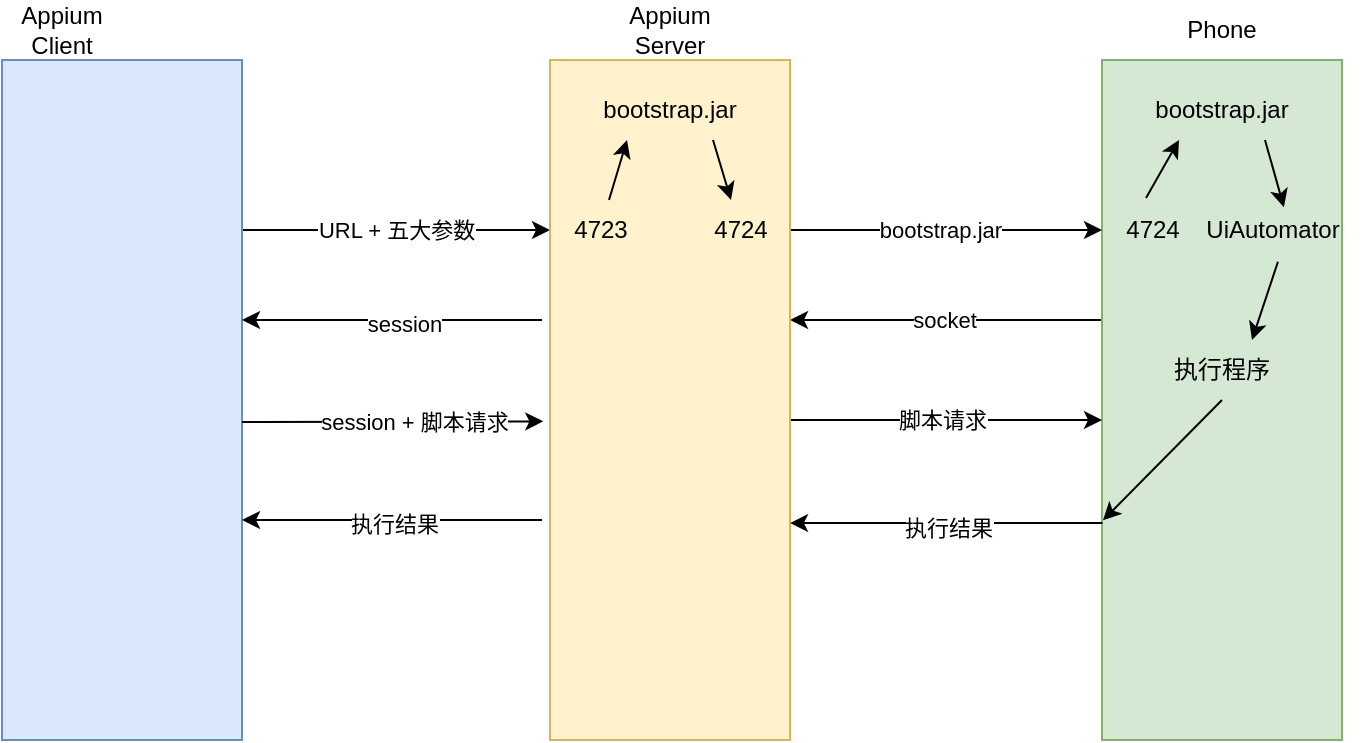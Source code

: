 <mxfile version="25.0.3">
  <diagram name="第 1 页" id="-5cDCsojSUc6UKDud2lw">
    <mxGraphModel dx="755" dy="473" grid="1" gridSize="10" guides="1" tooltips="1" connect="1" arrows="1" fold="1" page="1" pageScale="1" pageWidth="827" pageHeight="1169" math="0" shadow="0">
      <root>
        <mxCell id="0" />
        <mxCell id="1" parent="0" />
        <mxCell id="wuYGqIeWk1RfvWFv6Wjr-8" style="edgeStyle=orthogonalEdgeStyle;rounded=0;orthogonalLoop=1;jettySize=auto;html=1;exitX=1;exitY=0.25;exitDx=0;exitDy=0;entryX=0;entryY=0.25;entryDx=0;entryDy=0;" edge="1" parent="1" source="wuYGqIeWk1RfvWFv6Wjr-1" target="wuYGqIeWk1RfvWFv6Wjr-3">
          <mxGeometry relative="1" as="geometry" />
        </mxCell>
        <mxCell id="wuYGqIeWk1RfvWFv6Wjr-9" value="URL + 五大参数" style="edgeLabel;html=1;align=center;verticalAlign=middle;resizable=0;points=[];" vertex="1" connectable="0" parent="wuYGqIeWk1RfvWFv6Wjr-8">
          <mxGeometry x="-0.109" y="1" relative="1" as="geometry">
            <mxPoint x="8" y="1" as="offset" />
          </mxGeometry>
        </mxCell>
        <mxCell id="wuYGqIeWk1RfvWFv6Wjr-1" value="" style="rounded=0;whiteSpace=wrap;html=1;fillColor=#dae8fc;strokeColor=#6c8ebf;" vertex="1" parent="1">
          <mxGeometry x="80" y="200" width="120" height="340" as="geometry" />
        </mxCell>
        <mxCell id="wuYGqIeWk1RfvWFv6Wjr-39" style="edgeStyle=orthogonalEdgeStyle;rounded=0;orthogonalLoop=1;jettySize=auto;html=1;exitX=0;exitY=0.5;exitDx=0;exitDy=0;" edge="1" parent="1" source="wuYGqIeWk1RfvWFv6Wjr-2" target="wuYGqIeWk1RfvWFv6Wjr-3">
          <mxGeometry relative="1" as="geometry">
            <Array as="points">
              <mxPoint x="630" y="330" />
            </Array>
          </mxGeometry>
        </mxCell>
        <mxCell id="wuYGqIeWk1RfvWFv6Wjr-41" value="socket" style="edgeLabel;html=1;align=center;verticalAlign=middle;resizable=0;points=[];" vertex="1" connectable="0" parent="wuYGqIeWk1RfvWFv6Wjr-39">
          <mxGeometry x="0.028" relative="1" as="geometry">
            <mxPoint x="-19" as="offset" />
          </mxGeometry>
        </mxCell>
        <mxCell id="wuYGqIeWk1RfvWFv6Wjr-2" value="" style="rounded=0;whiteSpace=wrap;html=1;fillColor=#d5e8d4;strokeColor=#82b366;" vertex="1" parent="1">
          <mxGeometry x="630" y="200" width="120" height="340" as="geometry" />
        </mxCell>
        <mxCell id="wuYGqIeWk1RfvWFv6Wjr-11" style="edgeStyle=orthogonalEdgeStyle;rounded=0;orthogonalLoop=1;jettySize=auto;html=1;exitX=1;exitY=0.25;exitDx=0;exitDy=0;entryX=0;entryY=0.25;entryDx=0;entryDy=0;" edge="1" parent="1" source="wuYGqIeWk1RfvWFv6Wjr-3" target="wuYGqIeWk1RfvWFv6Wjr-2">
          <mxGeometry relative="1" as="geometry" />
        </mxCell>
        <mxCell id="wuYGqIeWk1RfvWFv6Wjr-19" value="bootstrap.jar" style="edgeLabel;html=1;align=center;verticalAlign=middle;resizable=0;points=[];" vertex="1" connectable="0" parent="wuYGqIeWk1RfvWFv6Wjr-11">
          <mxGeometry x="-0.038" y="-1" relative="1" as="geometry">
            <mxPoint y="-1" as="offset" />
          </mxGeometry>
        </mxCell>
        <mxCell id="wuYGqIeWk1RfvWFv6Wjr-38" style="edgeStyle=orthogonalEdgeStyle;rounded=0;orthogonalLoop=1;jettySize=auto;html=1;exitX=1;exitY=0.75;exitDx=0;exitDy=0;" edge="1" parent="1" source="wuYGqIeWk1RfvWFv6Wjr-3">
          <mxGeometry relative="1" as="geometry">
            <mxPoint x="630" y="380" as="targetPoint" />
            <Array as="points">
              <mxPoint x="474" y="380" />
              <mxPoint x="630" y="380" />
            </Array>
          </mxGeometry>
        </mxCell>
        <mxCell id="wuYGqIeWk1RfvWFv6Wjr-43" value="脚本请求" style="edgeLabel;html=1;align=center;verticalAlign=middle;resizable=0;points=[];" vertex="1" connectable="0" parent="wuYGqIeWk1RfvWFv6Wjr-38">
          <mxGeometry x="-0.037" relative="1" as="geometry">
            <mxPoint x="40" as="offset" />
          </mxGeometry>
        </mxCell>
        <mxCell id="wuYGqIeWk1RfvWFv6Wjr-3" value="" style="rounded=0;whiteSpace=wrap;html=1;fillColor=#fff2cc;strokeColor=#d6b656;" vertex="1" parent="1">
          <mxGeometry x="354" y="200" width="120" height="340" as="geometry" />
        </mxCell>
        <mxCell id="wuYGqIeWk1RfvWFv6Wjr-4" value="Appium Server" style="text;html=1;align=center;verticalAlign=middle;whiteSpace=wrap;rounded=0;" vertex="1" parent="1">
          <mxGeometry x="384" y="170" width="60" height="30" as="geometry" />
        </mxCell>
        <mxCell id="wuYGqIeWk1RfvWFv6Wjr-5" value="Appium Client" style="text;html=1;align=center;verticalAlign=middle;whiteSpace=wrap;rounded=0;" vertex="1" parent="1">
          <mxGeometry x="80" y="170" width="60" height="30" as="geometry" />
        </mxCell>
        <mxCell id="wuYGqIeWk1RfvWFv6Wjr-6" value="Phone" style="text;html=1;align=center;verticalAlign=middle;whiteSpace=wrap;rounded=0;" vertex="1" parent="1">
          <mxGeometry x="660" y="170" width="60" height="30" as="geometry" />
        </mxCell>
        <mxCell id="wuYGqIeWk1RfvWFv6Wjr-14" value="4723" style="text;html=1;align=center;verticalAlign=middle;resizable=0;points=[];autosize=1;strokeColor=none;fillColor=none;" vertex="1" parent="1">
          <mxGeometry x="354" y="270" width="50" height="30" as="geometry" />
        </mxCell>
        <mxCell id="wuYGqIeWk1RfvWFv6Wjr-15" value="4724" style="text;html=1;align=center;verticalAlign=middle;resizable=0;points=[];autosize=1;strokeColor=none;fillColor=none;" vertex="1" parent="1">
          <mxGeometry x="424" y="270" width="50" height="30" as="geometry" />
        </mxCell>
        <mxCell id="wuYGqIeWk1RfvWFv6Wjr-16" value="bootstrap.jar" style="text;html=1;align=center;verticalAlign=middle;whiteSpace=wrap;rounded=0;" vertex="1" parent="1">
          <mxGeometry x="371" y="210" width="86" height="30" as="geometry" />
        </mxCell>
        <mxCell id="wuYGqIeWk1RfvWFv6Wjr-17" value="" style="endArrow=classic;html=1;rounded=0;entryX=0.25;entryY=1;entryDx=0;entryDy=0;" edge="1" parent="1" source="wuYGqIeWk1RfvWFv6Wjr-14" target="wuYGqIeWk1RfvWFv6Wjr-16">
          <mxGeometry width="50" height="50" relative="1" as="geometry">
            <mxPoint x="370" y="360" as="sourcePoint" />
            <mxPoint x="420" y="310" as="targetPoint" />
          </mxGeometry>
        </mxCell>
        <mxCell id="wuYGqIeWk1RfvWFv6Wjr-18" value="" style="endArrow=classic;html=1;rounded=0;exitX=0.75;exitY=1;exitDx=0;exitDy=0;" edge="1" parent="1" source="wuYGqIeWk1RfvWFv6Wjr-16" target="wuYGqIeWk1RfvWFv6Wjr-15">
          <mxGeometry width="50" height="50" relative="1" as="geometry">
            <mxPoint x="370" y="360" as="sourcePoint" />
            <mxPoint x="420" y="310" as="targetPoint" />
          </mxGeometry>
        </mxCell>
        <mxCell id="wuYGqIeWk1RfvWFv6Wjr-20" value="" style="endArrow=classic;html=1;rounded=0;entryX=1;entryY=0.5;entryDx=0;entryDy=0;" edge="1" parent="1">
          <mxGeometry width="50" height="50" relative="1" as="geometry">
            <mxPoint x="350" y="330" as="sourcePoint" />
            <mxPoint x="200" y="330" as="targetPoint" />
          </mxGeometry>
        </mxCell>
        <mxCell id="wuYGqIeWk1RfvWFv6Wjr-22" value="session" style="edgeLabel;html=1;align=center;verticalAlign=middle;resizable=0;points=[];" vertex="1" connectable="0" parent="wuYGqIeWk1RfvWFv6Wjr-20">
          <mxGeometry x="0.087" y="2" relative="1" as="geometry">
            <mxPoint x="12" as="offset" />
          </mxGeometry>
        </mxCell>
        <mxCell id="wuYGqIeWk1RfvWFv6Wjr-26" value="bootstrap.jar" style="text;html=1;align=center;verticalAlign=middle;whiteSpace=wrap;rounded=0;" vertex="1" parent="1">
          <mxGeometry x="647" y="210" width="86" height="30" as="geometry" />
        </mxCell>
        <mxCell id="wuYGqIeWk1RfvWFv6Wjr-27" value="4724" style="text;html=1;align=center;verticalAlign=middle;resizable=0;points=[];autosize=1;strokeColor=none;fillColor=none;" vertex="1" parent="1">
          <mxGeometry x="630" y="270" width="50" height="30" as="geometry" />
        </mxCell>
        <mxCell id="wuYGqIeWk1RfvWFv6Wjr-28" value="" style="endArrow=classic;html=1;rounded=0;exitX=0.44;exitY=-0.033;exitDx=0;exitDy=0;exitPerimeter=0;entryX=0.25;entryY=1;entryDx=0;entryDy=0;" edge="1" parent="1" source="wuYGqIeWk1RfvWFv6Wjr-27" target="wuYGqIeWk1RfvWFv6Wjr-26">
          <mxGeometry width="50" height="50" relative="1" as="geometry">
            <mxPoint x="370" y="340" as="sourcePoint" />
            <mxPoint x="420" y="290" as="targetPoint" />
          </mxGeometry>
        </mxCell>
        <mxCell id="wuYGqIeWk1RfvWFv6Wjr-32" value="UiAutomator" style="text;html=1;align=center;verticalAlign=middle;resizable=0;points=[];autosize=1;strokeColor=none;fillColor=none;" vertex="1" parent="1">
          <mxGeometry x="670" y="270" width="90" height="30" as="geometry" />
        </mxCell>
        <mxCell id="wuYGqIeWk1RfvWFv6Wjr-34" value="" style="endArrow=classic;html=1;rounded=0;exitX=0.75;exitY=1;exitDx=0;exitDy=0;entryX=0.566;entryY=0.119;entryDx=0;entryDy=0;entryPerimeter=0;" edge="1" parent="1" source="wuYGqIeWk1RfvWFv6Wjr-26" target="wuYGqIeWk1RfvWFv6Wjr-32">
          <mxGeometry width="50" height="50" relative="1" as="geometry">
            <mxPoint x="680" y="340" as="sourcePoint" />
            <mxPoint x="730" y="290" as="targetPoint" />
          </mxGeometry>
        </mxCell>
        <mxCell id="wuYGqIeWk1RfvWFv6Wjr-49" value="" style="endArrow=classic;html=1;rounded=0;entryX=-0.029;entryY=0.578;entryDx=0;entryDy=0;entryPerimeter=0;" edge="1" parent="1">
          <mxGeometry width="50" height="50" relative="1" as="geometry">
            <mxPoint x="200" y="381" as="sourcePoint" />
            <mxPoint x="350.64" y="380.68" as="targetPoint" />
          </mxGeometry>
        </mxCell>
        <mxCell id="wuYGqIeWk1RfvWFv6Wjr-50" value="session + 脚本请求" style="edgeLabel;html=1;align=center;verticalAlign=middle;resizable=0;points=[];" vertex="1" connectable="0" parent="wuYGqIeWk1RfvWFv6Wjr-49">
          <mxGeometry x="-0.056" relative="1" as="geometry">
            <mxPoint x="15" as="offset" />
          </mxGeometry>
        </mxCell>
        <mxCell id="wuYGqIeWk1RfvWFv6Wjr-51" value="" style="endArrow=classic;html=1;rounded=0;exitX=-0.031;exitY=0.681;exitDx=0;exitDy=0;exitPerimeter=0;entryX=0.967;entryY=0.681;entryDx=0;entryDy=0;entryPerimeter=0;" edge="1" parent="1">
          <mxGeometry width="50" height="50" relative="1" as="geometry">
            <mxPoint x="630.24" y="431.54" as="sourcePoint" />
            <mxPoint x="474.0" y="431.54" as="targetPoint" />
          </mxGeometry>
        </mxCell>
        <mxCell id="wuYGqIeWk1RfvWFv6Wjr-52" value="执行结果" style="edgeLabel;html=1;align=center;verticalAlign=middle;resizable=0;points=[];" vertex="1" connectable="0" parent="wuYGqIeWk1RfvWFv6Wjr-51">
          <mxGeometry x="-0.01" y="2" relative="1" as="geometry">
            <mxPoint as="offset" />
          </mxGeometry>
        </mxCell>
        <mxCell id="wuYGqIeWk1RfvWFv6Wjr-53" value="" style="endArrow=classic;html=1;rounded=0;entryX=0.967;entryY=0.681;entryDx=0;entryDy=0;entryPerimeter=0;" edge="1" parent="1">
          <mxGeometry width="50" height="50" relative="1" as="geometry">
            <mxPoint x="350" y="430" as="sourcePoint" />
            <mxPoint x="200.0" y="430.0" as="targetPoint" />
          </mxGeometry>
        </mxCell>
        <mxCell id="wuYGqIeWk1RfvWFv6Wjr-54" value="执行结果" style="edgeLabel;html=1;align=center;verticalAlign=middle;resizable=0;points=[];" vertex="1" connectable="0" parent="wuYGqIeWk1RfvWFv6Wjr-53">
          <mxGeometry x="-0.01" y="2" relative="1" as="geometry">
            <mxPoint as="offset" />
          </mxGeometry>
        </mxCell>
        <mxCell id="wuYGqIeWk1RfvWFv6Wjr-56" value="执行程序" style="text;html=1;align=center;verticalAlign=middle;whiteSpace=wrap;rounded=0;" vertex="1" parent="1">
          <mxGeometry x="660" y="340" width="60" height="30" as="geometry" />
        </mxCell>
        <mxCell id="wuYGqIeWk1RfvWFv6Wjr-57" value="" style="endArrow=classic;html=1;rounded=0;exitX=0.5;exitY=1;exitDx=0;exitDy=0;entryX=0.004;entryY=0.677;entryDx=0;entryDy=0;entryPerimeter=0;" edge="1" parent="1" source="wuYGqIeWk1RfvWFv6Wjr-56" target="wuYGqIeWk1RfvWFv6Wjr-2">
          <mxGeometry width="50" height="50" relative="1" as="geometry">
            <mxPoint x="580" y="120" as="sourcePoint" />
            <mxPoint x="630" y="70" as="targetPoint" />
          </mxGeometry>
        </mxCell>
        <mxCell id="wuYGqIeWk1RfvWFv6Wjr-58" value="" style="endArrow=classic;html=1;rounded=0;exitX=0.533;exitY=1.029;exitDx=0;exitDy=0;exitPerimeter=0;entryX=0.75;entryY=0;entryDx=0;entryDy=0;" edge="1" parent="1" source="wuYGqIeWk1RfvWFv6Wjr-32" target="wuYGqIeWk1RfvWFv6Wjr-56">
          <mxGeometry width="50" height="50" relative="1" as="geometry">
            <mxPoint x="550" y="240" as="sourcePoint" />
            <mxPoint x="600" y="190" as="targetPoint" />
          </mxGeometry>
        </mxCell>
      </root>
    </mxGraphModel>
  </diagram>
</mxfile>
